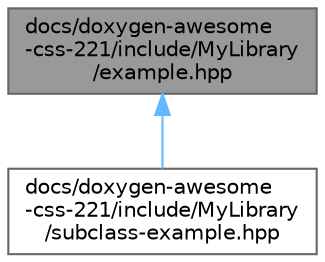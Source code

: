 digraph "docs/doxygen-awesome-css-221/include/MyLibrary/example.hpp"
{
 // LATEX_PDF_SIZE
  bgcolor="transparent";
  edge [fontname=Helvetica,fontsize=10,labelfontname=Helvetica,labelfontsize=10];
  node [fontname=Helvetica,fontsize=10,shape=box,height=0.2,width=0.4];
  Node1 [id="Node000001",label="docs/doxygen-awesome\l-css-221/include/MyLibrary\l/example.hpp",height=0.2,width=0.4,color="gray40", fillcolor="grey60", style="filled", fontcolor="black",tooltip=" "];
  Node1 -> Node2 [id="edge1_Node000001_Node000002",dir="back",color="steelblue1",style="solid",tooltip=" "];
  Node2 [id="Node000002",label="docs/doxygen-awesome\l-css-221/include/MyLibrary\l/subclass-example.hpp",height=0.2,width=0.4,color="grey40", fillcolor="white", style="filled",URL="$subclass-example_8hpp.html",tooltip=" "];
}
